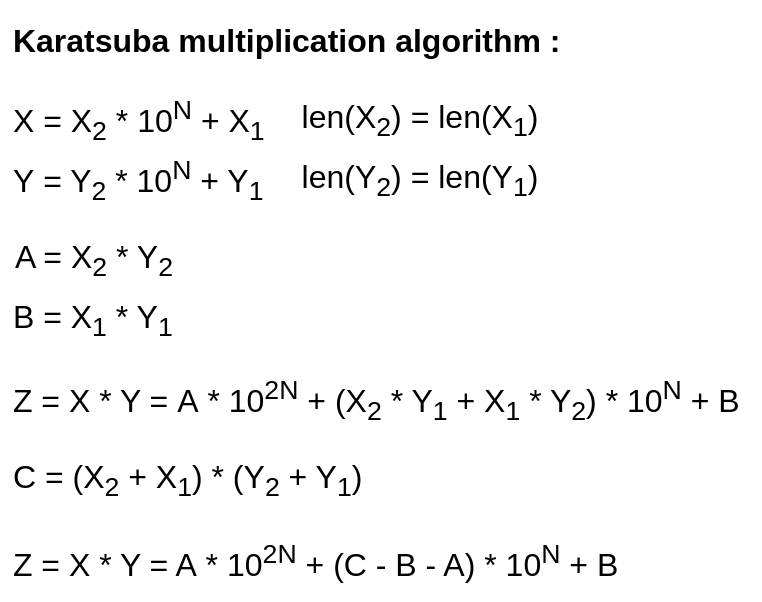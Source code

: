 <mxfile version="26.1.1">
  <diagram name="Page-1" id="sNWCH8WCY9XsCnJhhzTW">
    <mxGraphModel dx="782" dy="450" grid="1" gridSize="10" guides="1" tooltips="1" connect="1" arrows="1" fold="1" page="1" pageScale="1" pageWidth="850" pageHeight="1100" math="0" shadow="0">
      <root>
        <mxCell id="0" />
        <mxCell id="1" parent="0" />
        <mxCell id="vt7VQfZ9MeC5z4v0P5rx-1" value="&lt;font face=&quot;Helvetica&quot; style=&quot;font-size: 16px; color: rgb(0, 0, 0);&quot;&gt;&lt;b&gt;&lt;span style=&quot;background-color: rgb(255, 255, 255);&quot;&gt;&amp;nbsp;Karatsuba &lt;/span&gt;multiplication algorithm&amp;nbsp;:&lt;/b&gt;&lt;/font&gt;" style="text;html=1;align=left;verticalAlign=middle;whiteSpace=wrap;rounded=0;" parent="1" vertex="1">
          <mxGeometry x="40" y="200" width="320" height="40" as="geometry" />
        </mxCell>
        <mxCell id="vt7VQfZ9MeC5z4v0P5rx-2" value="&lt;font style=&quot;&quot;&gt;&lt;span&gt;&lt;span style=&quot;font-size: 16px;&quot;&gt;&amp;nbsp;&lt;/span&gt;&lt;span style=&quot;font-size: 16px;&quot;&gt;X&lt;/span&gt;&lt;span style=&quot;font-size: 16px;&quot;&gt; = X&lt;sub&gt;2&lt;/sub&gt;&lt;/span&gt;&lt;span style=&quot;font-size: 16px;&quot;&gt;&amp;nbsp;* 10&lt;sup&gt;N&lt;/sup&gt;&lt;/span&gt;&lt;span style=&quot;font-size: 16px;&quot;&gt;&amp;nbsp;+ &lt;/span&gt;&lt;span style=&quot;font-size: 16px;&quot;&gt;X&lt;sub style=&quot;&quot;&gt;1&lt;/sub&gt;&lt;/span&gt;&lt;/span&gt;&lt;/font&gt;" style="text;html=1;align=left;verticalAlign=middle;whiteSpace=wrap;rounded=0;fontStyle=0" parent="1" vertex="1">
          <mxGeometry x="40" y="240" width="140" height="40" as="geometry" />
        </mxCell>
        <mxCell id="vt7VQfZ9MeC5z4v0P5rx-3" value="&lt;font style=&quot;font-size: 16px;&quot;&gt;&lt;span&gt;&amp;nbsp;Y&amp;nbsp;= Y&lt;sub style=&quot;&quot;&gt;2&lt;/sub&gt;&amp;nbsp;* 10&lt;sup style=&quot;&quot;&gt;N&lt;/sup&gt; + Y&lt;sub style=&quot;&quot;&gt;1&lt;/sub&gt;&lt;/span&gt;&lt;/font&gt;" style="text;html=1;align=left;verticalAlign=middle;whiteSpace=wrap;rounded=0;fontStyle=0" parent="1" vertex="1">
          <mxGeometry x="40" y="270" width="140" height="40" as="geometry" />
        </mxCell>
        <mxCell id="vt7VQfZ9MeC5z4v0P5rx-4" value="&lt;span&gt;&lt;font style=&quot;font-size: 16px;&quot;&gt;&amp;nbsp;Z&amp;nbsp;=&amp;nbsp;X * Y =&amp;nbsp;&lt;/font&gt;&lt;span style=&quot;font-size: 16px;&quot;&gt;A&amp;nbsp;* 10&lt;sup&gt;2N&lt;/sup&gt;&amp;nbsp;+ (X&lt;sub&gt;2&lt;/sub&gt; * Y&lt;sub&gt;1&lt;/sub&gt; + X&lt;sub&gt;1&lt;/sub&gt; * Y&lt;sub&gt;2&lt;/sub&gt;) * 10&lt;sup&gt;N&lt;/sup&gt; +&amp;nbsp;&lt;/span&gt;&lt;span style=&quot;font-size: 16px;&quot;&gt;B&lt;/span&gt;&lt;/span&gt;" style="text;html=1;align=left;verticalAlign=middle;whiteSpace=wrap;rounded=0;fontStyle=0" parent="1" vertex="1">
          <mxGeometry x="40" y="380" width="380" height="40" as="geometry" />
        </mxCell>
        <mxCell id="vt7VQfZ9MeC5z4v0P5rx-5" value="&lt;font style=&quot;font-size: 16px;&quot;&gt;&lt;span&gt;&amp;nbsp;Z&amp;nbsp;=&amp;nbsp;X * Y = A&amp;nbsp;* 10&lt;sup&gt;2N&lt;/sup&gt; + (C - B - A) * 10&lt;sup&gt;N&lt;/sup&gt; + B&lt;/span&gt;&lt;/font&gt;" style="text;html=1;align=left;verticalAlign=middle;whiteSpace=wrap;rounded=0;fontStyle=0" parent="1" vertex="1">
          <mxGeometry x="40" y="460" width="320" height="40" as="geometry" />
        </mxCell>
        <mxCell id="vt7VQfZ9MeC5z4v0P5rx-6" value="&lt;span style=&quot;font-size: 16px;&quot;&gt;&lt;span&gt;&amp;nbsp;A = X&lt;sub&gt;2&lt;/sub&gt; * Y&lt;sub&gt;2&lt;/sub&gt;&lt;/span&gt;&lt;/span&gt;" style="text;html=1;align=left;verticalAlign=middle;whiteSpace=wrap;rounded=0;fontStyle=0" parent="1" vertex="1">
          <mxGeometry x="41" y="310" width="99" height="40" as="geometry" />
        </mxCell>
        <mxCell id="vt7VQfZ9MeC5z4v0P5rx-7" value="&lt;span&gt;&lt;span style=&quot;font-size: 16px;&quot;&gt;&amp;nbsp;&lt;/span&gt;&lt;span style=&quot;font-size: 16px;&quot;&gt;B&lt;/span&gt;&lt;span style=&quot;font-size: 16px;&quot;&gt;&amp;nbsp;= X&lt;sub&gt;1&lt;/sub&gt;&lt;/span&gt;&lt;span style=&quot;font-size: 16px;&quot;&gt;&amp;nbsp;* Y&lt;sub&gt;1&lt;/sub&gt;&lt;/span&gt;&lt;/span&gt;" style="text;html=1;align=left;verticalAlign=middle;whiteSpace=wrap;rounded=0;fontStyle=0" parent="1" vertex="1">
          <mxGeometry x="40" y="340" width="100" height="40" as="geometry" />
        </mxCell>
        <mxCell id="vt7VQfZ9MeC5z4v0P5rx-8" value="&lt;span&gt;&lt;span style=&quot;font-size: 16px;&quot;&gt;&amp;nbsp;C&lt;/span&gt;&lt;span style=&quot;font-size: 16px;&quot;&gt;&amp;nbsp;= (X&lt;sub&gt;2&lt;/sub&gt; + X&lt;sub&gt;1&lt;/sub&gt;) * (Y&lt;sub&gt;2&lt;/sub&gt; + Y&lt;sub&gt;1&lt;/sub&gt;)&lt;/span&gt;&lt;/span&gt;" style="text;html=1;align=left;verticalAlign=middle;whiteSpace=wrap;rounded=0;fontStyle=0" parent="1" vertex="1">
          <mxGeometry x="40" y="420" width="190" height="40" as="geometry" />
        </mxCell>
        <mxCell id="UcWCv93GQWhGsIWvlA-d-1" value="&lt;font style=&quot;font-size: 16px;&quot;&gt;len(X&lt;sub&gt;2&lt;/sub&gt;) = len(X&lt;sub&gt;1&lt;/sub&gt;)&lt;/font&gt;" style="text;html=1;align=center;verticalAlign=middle;whiteSpace=wrap;rounded=0;" vertex="1" parent="1">
          <mxGeometry x="180" y="240" width="140" height="40" as="geometry" />
        </mxCell>
        <mxCell id="UcWCv93GQWhGsIWvlA-d-2" value="&lt;font style=&quot;font-size: 16px;&quot;&gt;len(Y&lt;sub&gt;2&lt;/sub&gt;) = len(Y&lt;sub&gt;1&lt;/sub&gt;)&lt;/font&gt;" style="text;html=1;align=center;verticalAlign=middle;whiteSpace=wrap;rounded=0;" vertex="1" parent="1">
          <mxGeometry x="180" y="270" width="140" height="40" as="geometry" />
        </mxCell>
      </root>
    </mxGraphModel>
  </diagram>
</mxfile>
